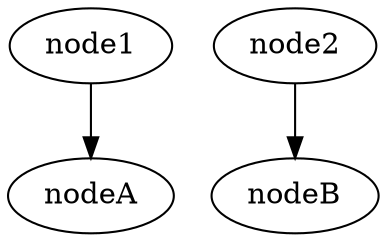 digraph G {
	{ rank = same; "node1"; "node2"; }
	{ rank = same; "nodeA"; "nodeB"; }
	node1 -> nodeA;
	node2 -> nodeB;
}